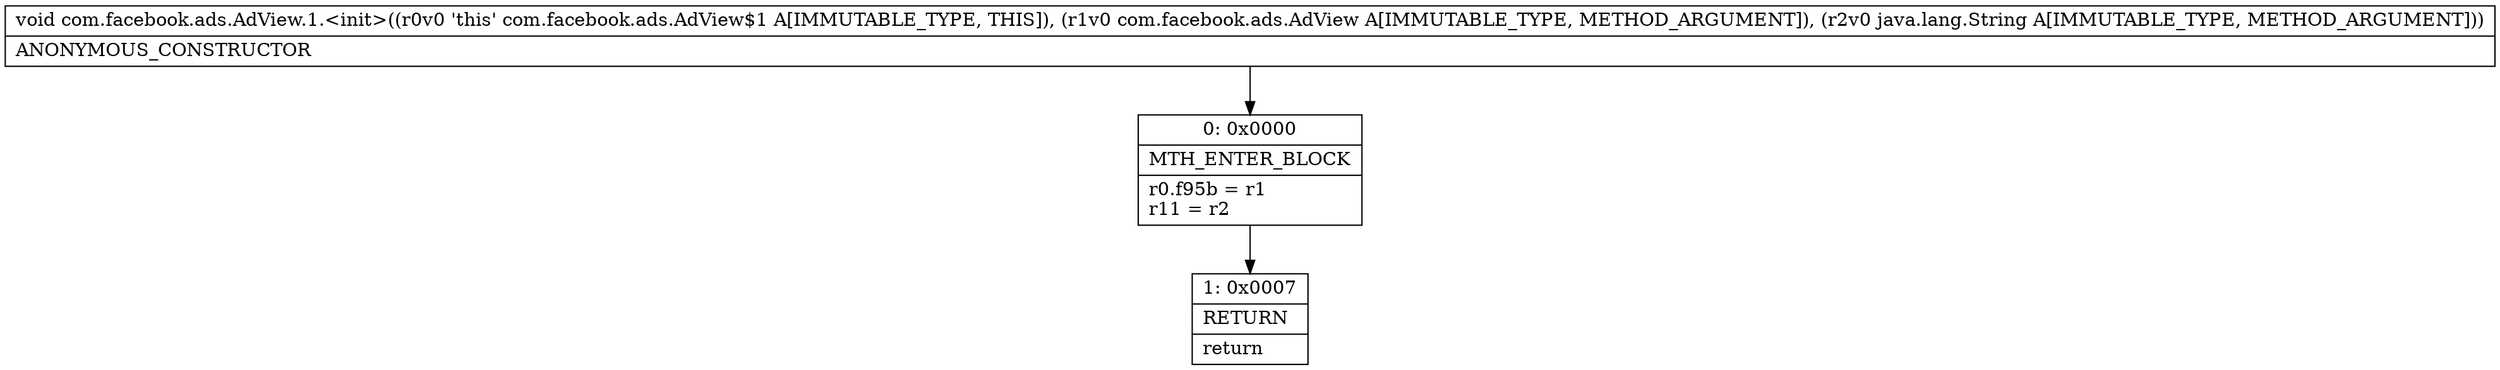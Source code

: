 digraph "CFG forcom.facebook.ads.AdView.1.\<init\>(Lcom\/facebook\/ads\/AdView;Ljava\/lang\/String;)V" {
Node_0 [shape=record,label="{0\:\ 0x0000|MTH_ENTER_BLOCK\l|r0.f95b = r1\lr11 = r2\l}"];
Node_1 [shape=record,label="{1\:\ 0x0007|RETURN\l|return\l}"];
MethodNode[shape=record,label="{void com.facebook.ads.AdView.1.\<init\>((r0v0 'this' com.facebook.ads.AdView$1 A[IMMUTABLE_TYPE, THIS]), (r1v0 com.facebook.ads.AdView A[IMMUTABLE_TYPE, METHOD_ARGUMENT]), (r2v0 java.lang.String A[IMMUTABLE_TYPE, METHOD_ARGUMENT]))  | ANONYMOUS_CONSTRUCTOR\l}"];
MethodNode -> Node_0;
Node_0 -> Node_1;
}

